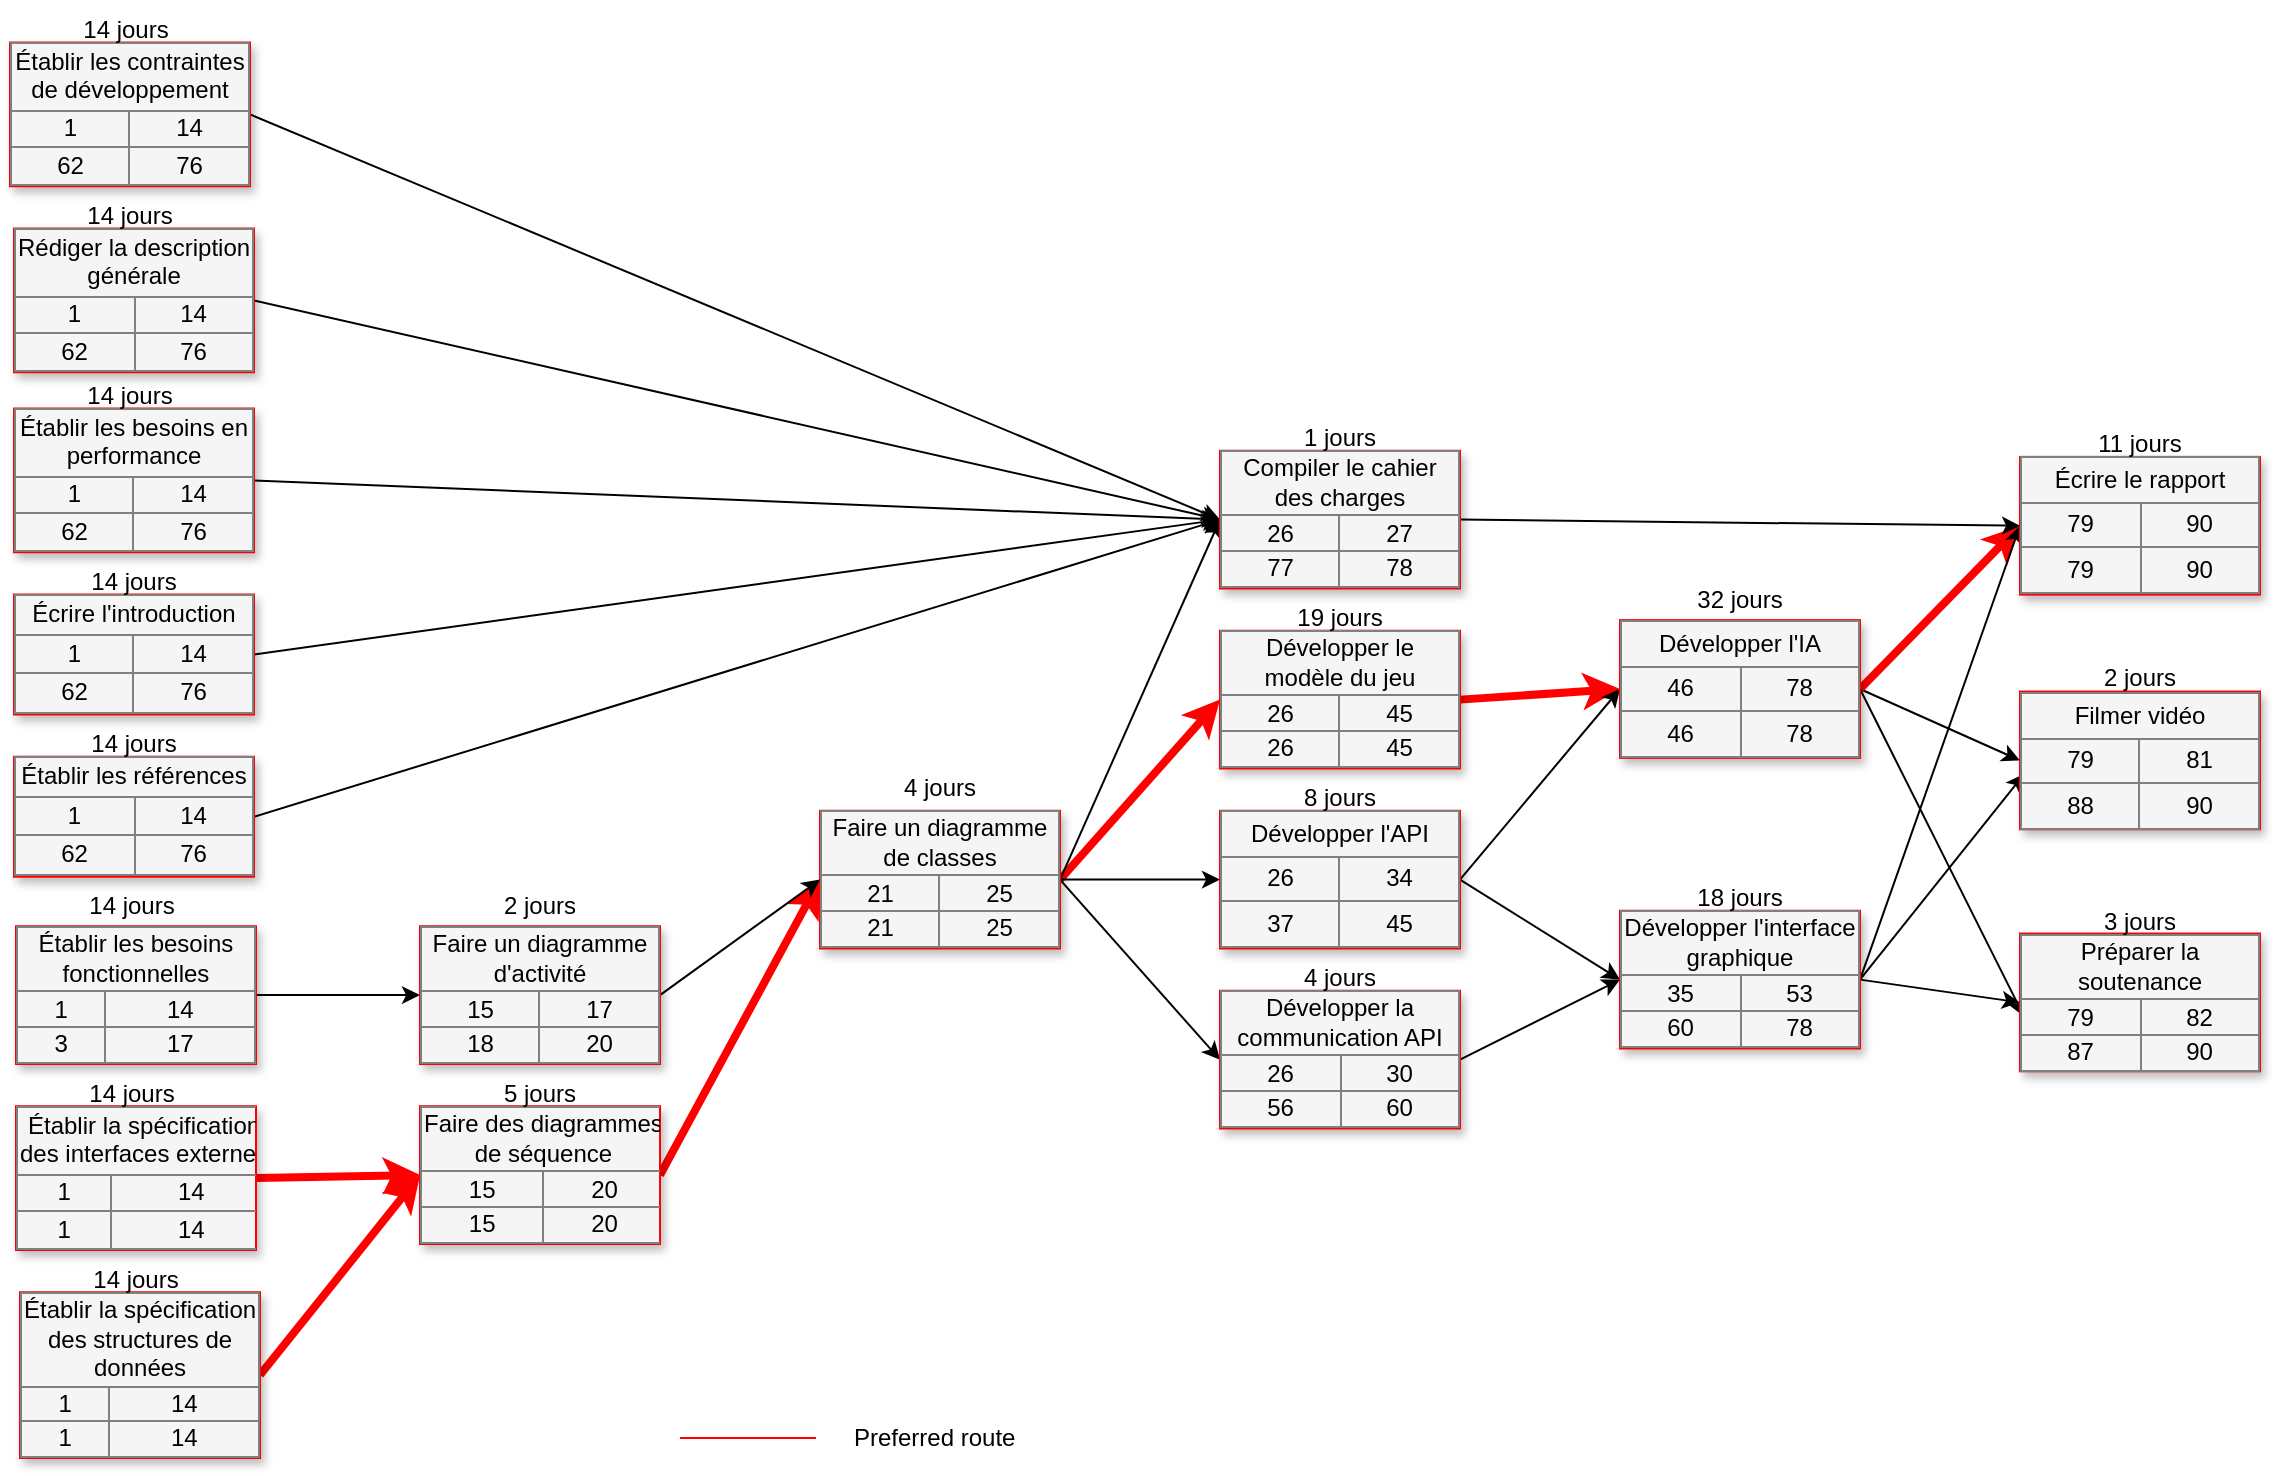 <mxfile>
    <diagram name="Page-1" id="9c096ad6-e400-ecc8-3e38-643d2caac077">
        <mxGraphModel dx="1210" dy="726" grid="1" gridSize="10" guides="1" tooltips="1" connect="1" arrows="1" fold="1" page="1" pageScale="1.5" pageWidth="1169" pageHeight="826" background="none" math="0" shadow="0">
            <root>
                <mxCell id="0" style=";html=1;"/>
                <mxCell id="1" style=";html=1;" parent="0"/>
                <mxCell id="78" style="edgeStyle=none;html=1;exitX=1;exitY=0.5;exitDx=0;exitDy=0;entryX=0;entryY=0.5;entryDx=0;entryDy=0;" parent="1" source="30e23a8a0b95c500-1" target="70" edge="1">
                    <mxGeometry relative="1" as="geometry"/>
                </mxCell>
                <mxCell id="30e23a8a0b95c500-1" value="&lt;table style=&quot;width: 100% ; height: 100% ; border-collapse: collapse&quot; width=&quot;100%&quot; border=&quot;1&quot;&gt;&lt;tbody&gt;&lt;tr&gt;&lt;td colspan=&quot;2&quot; align=&quot;center&quot;&gt;Écrire l'introduction&lt;/td&gt;&lt;/tr&gt;&lt;tr&gt;&lt;td align=&quot;center&quot;&gt;&lt;font style=&quot;font-size: 12px;&quot;&gt;1&lt;/font&gt;&lt;/td&gt;&lt;td align=&quot;center&quot;&gt;14&lt;br&gt;&lt;/td&gt;&lt;/tr&gt;&lt;tr&gt;&lt;td align=&quot;center&quot;&gt;62&lt;/td&gt;&lt;td align=&quot;center&quot;&gt;76&lt;/td&gt;&lt;/tr&gt;&lt;/tbody&gt;&lt;/table&gt;" style="text;html=1;strokeColor=#FF0000;fillColor=#f5f5f5;overflow=fill;rounded=0;shadow=1;fontSize=12;align=center;" parent="1" vertex="1">
                    <mxGeometry x="237" y="488.25" width="120" height="60" as="geometry"/>
                </mxCell>
                <mxCell id="3cfceab9cabfe5b9-59" value="" style="line;strokeWidth=1;html=1;rounded=1;fontSize=12;align=center;verticalAlign=middle;strokeColor=#FF0000;endFill=1;endArrow=classic;endSize=10;startSize=10;" parent="1" vertex="1">
                    <mxGeometry x="570" y="905" width="68" height="10" as="geometry"/>
                </mxCell>
                <mxCell id="3cfceab9cabfe5b9-60" value="Preferred route" style="text;html=1;strokeColor=none;fillColor=none;align=left;verticalAlign=middle;whiteSpace=wrap;rounded=0;shadow=1;fontSize=12;" parent="1" vertex="1">
                    <mxGeometry x="655" y="900" width="143" height="20" as="geometry"/>
                </mxCell>
                <mxCell id="6D7u9FSeIXigumYbgQsU-21" value="14 jours" style="text;html=1;strokeColor=none;fillColor=none;align=center;verticalAlign=middle;whiteSpace=wrap;rounded=0;" parent="1" vertex="1">
                    <mxGeometry x="267" y="467.13" width="60" height="30" as="geometry"/>
                </mxCell>
                <mxCell id="79" style="edgeStyle=none;html=1;exitX=1;exitY=0.5;exitDx=0;exitDy=0;entryX=0;entryY=0.5;entryDx=0;entryDy=0;" parent="1" source="2" target="70" edge="1">
                    <mxGeometry relative="1" as="geometry"/>
                </mxCell>
                <mxCell id="2" value="&lt;table style=&quot;width: 100% ; height: 100% ; border-collapse: collapse&quot; width=&quot;100%&quot; border=&quot;1&quot;&gt;&lt;tbody&gt;&lt;tr&gt;&lt;td colspan=&quot;2&quot; align=&quot;center&quot;&gt;Établir les références&lt;/td&gt;&lt;/tr&gt;&lt;tr&gt;&lt;td align=&quot;center&quot;&gt;&lt;font style=&quot;font-size: 12px;&quot;&gt;1&lt;/font&gt;&lt;/td&gt;&lt;td align=&quot;center&quot;&gt;14&lt;br&gt;&lt;/td&gt;&lt;/tr&gt;&lt;tr&gt;&lt;td align=&quot;center&quot;&gt;62&lt;/td&gt;&lt;td align=&quot;center&quot;&gt;76&lt;/td&gt;&lt;/tr&gt;&lt;/tbody&gt;&lt;/table&gt;" style="text;html=1;strokeColor=#FF0000;fillColor=#f5f5f5;overflow=fill;rounded=0;shadow=1;fontSize=12;align=center;" parent="1" vertex="1">
                    <mxGeometry x="237" y="569.37" width="120" height="60" as="geometry"/>
                </mxCell>
                <mxCell id="3" value="14 jours" style="text;html=1;strokeColor=none;fillColor=none;align=center;verticalAlign=middle;whiteSpace=wrap;rounded=0;" parent="1" vertex="1">
                    <mxGeometry x="267" y="548.25" width="60" height="30" as="geometry"/>
                </mxCell>
                <mxCell id="82" style="edgeStyle=none;html=1;exitX=1;exitY=0.5;exitDx=0;exitDy=0;entryX=0;entryY=0.5;entryDx=0;entryDy=0;" parent="1" source="5" target="22" edge="1">
                    <mxGeometry relative="1" as="geometry"/>
                </mxCell>
                <mxCell id="5" value="&lt;table style=&quot;width: 100% ; height: 100% ; border-collapse: collapse&quot; width=&quot;100%&quot; border=&quot;1&quot;&gt;&lt;tbody&gt;&lt;tr&gt;&lt;td colspan=&quot;2&quot; align=&quot;center&quot;&gt;Établir les besoins&lt;br&gt;fonctionnelles&lt;/td&gt;&lt;/tr&gt;&lt;tr&gt;&lt;td align=&quot;center&quot;&gt;&lt;font style=&quot;font-size: 12px;&quot;&gt;1&lt;/font&gt;&lt;/td&gt;&lt;td align=&quot;center&quot;&gt;14&lt;br&gt;&lt;/td&gt;&lt;/tr&gt;&lt;tr&gt;&lt;td align=&quot;center&quot;&gt;3&lt;/td&gt;&lt;td align=&quot;center&quot;&gt;17&lt;/td&gt;&lt;/tr&gt;&lt;/tbody&gt;&lt;/table&gt;" style="text;html=1;strokeColor=#FF0000;fillColor=#f5f5f5;overflow=fill;rounded=0;shadow=1;fontSize=12;align=center;" parent="1" vertex="1">
                    <mxGeometry x="238" y="654.12" width="120" height="68.88" as="geometry"/>
                </mxCell>
                <mxCell id="6" value="14 jours" style="text;html=1;strokeColor=none;fillColor=none;align=center;verticalAlign=middle;whiteSpace=wrap;rounded=0;" parent="1" vertex="1">
                    <mxGeometry x="266" y="629.37" width="60" height="30" as="geometry"/>
                </mxCell>
                <mxCell id="77" style="edgeStyle=none;html=1;exitX=1;exitY=0.5;exitDx=0;exitDy=0;entryX=0;entryY=0.5;entryDx=0;entryDy=0;" parent="1" source="7" target="70" edge="1">
                    <mxGeometry relative="1" as="geometry"/>
                </mxCell>
                <mxCell id="7" value="&lt;table style=&quot;width: 100% ; height: 100% ; border-collapse: collapse&quot; width=&quot;100%&quot; border=&quot;1&quot;&gt;&lt;tbody&gt;&lt;tr&gt;&lt;td colspan=&quot;2&quot; align=&quot;center&quot;&gt;Établir les besoins en&lt;br&gt;performance&lt;/td&gt;&lt;/tr&gt;&lt;tr&gt;&lt;td align=&quot;center&quot;&gt;&lt;font style=&quot;font-size: 12px;&quot;&gt;1&lt;/font&gt;&lt;/td&gt;&lt;td align=&quot;center&quot;&gt;14&lt;br&gt;&lt;/td&gt;&lt;/tr&gt;&lt;tr&gt;&lt;td align=&quot;center&quot;&gt;62&lt;/td&gt;&lt;td align=&quot;center&quot;&gt;76&lt;/td&gt;&lt;/tr&gt;&lt;/tbody&gt;&lt;/table&gt;" style="text;html=1;strokeColor=#FF0000;fillColor=#f5f5f5;overflow=fill;rounded=0;shadow=1;fontSize=12;align=center;" parent="1" vertex="1">
                    <mxGeometry x="237" y="395.25" width="120" height="71.88" as="geometry"/>
                </mxCell>
                <mxCell id="8" value="14 jours" style="text;html=1;strokeColor=none;fillColor=none;align=center;verticalAlign=middle;whiteSpace=wrap;rounded=0;" parent="1" vertex="1">
                    <mxGeometry x="265" y="374.13" width="60" height="30" as="geometry"/>
                </mxCell>
                <mxCell id="81" style="edgeStyle=none;html=1;exitX=1;exitY=0.5;exitDx=0;exitDy=0;entryX=0;entryY=0.5;entryDx=0;entryDy=0;strokeColor=#FF0000;strokeWidth=4;" parent="1" source="9" target="18" edge="1">
                    <mxGeometry relative="1" as="geometry"/>
                </mxCell>
                <mxCell id="9" value="&lt;table style=&quot;width: 100% ; height: 100% ; border-collapse: collapse&quot; width=&quot;100%&quot; border=&quot;1&quot;&gt;&lt;tbody&gt;&lt;tr&gt;&lt;td colspan=&quot;2&quot; align=&quot;center&quot;&gt;Établir la spécification&lt;br&gt;des interfaces externes&lt;/td&gt;&lt;/tr&gt;&lt;tr&gt;&lt;td align=&quot;center&quot;&gt;&lt;font style=&quot;font-size: 12px;&quot;&gt;1&lt;/font&gt;&lt;/td&gt;&lt;td align=&quot;center&quot;&gt;14&lt;br&gt;&lt;/td&gt;&lt;/tr&gt;&lt;tr&gt;&lt;td align=&quot;center&quot;&gt;1&lt;/td&gt;&lt;td align=&quot;center&quot;&gt;14&lt;/td&gt;&lt;/tr&gt;&lt;/tbody&gt;&lt;/table&gt;" style="text;html=1;strokeColor=#FF0000;fillColor=#f5f5f5;overflow=fill;rounded=0;shadow=1;fontSize=12;align=center;" parent="1" vertex="1">
                    <mxGeometry x="238" y="744.12" width="120" height="71.88" as="geometry"/>
                </mxCell>
                <mxCell id="10" value="14 jours" style="text;html=1;strokeColor=none;fillColor=none;align=center;verticalAlign=middle;whiteSpace=wrap;rounded=0;" parent="1" vertex="1">
                    <mxGeometry x="266" y="723" width="60" height="30" as="geometry"/>
                </mxCell>
                <mxCell id="76" style="edgeStyle=none;html=1;exitX=1;exitY=0.5;exitDx=0;exitDy=0;entryX=0;entryY=0.5;entryDx=0;entryDy=0;" parent="1" source="11" target="70" edge="1">
                    <mxGeometry relative="1" as="geometry"/>
                </mxCell>
                <mxCell id="11" value="&lt;table style=&quot;width: 100% ; height: 100% ; border-collapse: collapse&quot; width=&quot;100%&quot; border=&quot;1&quot;&gt;&lt;tbody&gt;&lt;tr&gt;&lt;td colspan=&quot;2&quot; align=&quot;center&quot;&gt;Rédiger la description&lt;br&gt;générale&lt;/td&gt;&lt;/tr&gt;&lt;tr&gt;&lt;td align=&quot;center&quot;&gt;&lt;font style=&quot;font-size: 12px;&quot;&gt;1&lt;/font&gt;&lt;/td&gt;&lt;td align=&quot;center&quot;&gt;14&lt;br&gt;&lt;/td&gt;&lt;/tr&gt;&lt;tr&gt;&lt;td align=&quot;center&quot;&gt;62&lt;/td&gt;&lt;td align=&quot;center&quot;&gt;76&lt;/td&gt;&lt;/tr&gt;&lt;/tbody&gt;&lt;/table&gt;" style="text;html=1;strokeColor=#FF0000;fillColor=#f5f5f5;overflow=fill;rounded=0;shadow=1;fontSize=12;align=center;" parent="1" vertex="1">
                    <mxGeometry x="237" y="305.25" width="120" height="71.88" as="geometry"/>
                </mxCell>
                <mxCell id="12" value="14 jours" style="text;html=1;strokeColor=none;fillColor=none;align=center;verticalAlign=middle;whiteSpace=wrap;rounded=0;" parent="1" vertex="1">
                    <mxGeometry x="265" y="284.13" width="60" height="30" as="geometry"/>
                </mxCell>
                <mxCell id="80" style="edgeStyle=none;html=1;exitX=1;exitY=0.5;exitDx=0;exitDy=0;entryX=0;entryY=0.5;entryDx=0;entryDy=0;strokeColor=#FF0000;strokeWidth=4;" parent="1" source="13" target="18" edge="1">
                    <mxGeometry relative="1" as="geometry"/>
                </mxCell>
                <mxCell id="13" value="&lt;table style=&quot;width: 100% ; height: 100% ; border-collapse: collapse&quot; width=&quot;100%&quot; border=&quot;1&quot;&gt;&lt;tbody&gt;&lt;tr&gt;&lt;td colspan=&quot;2&quot; align=&quot;center&quot;&gt;Établir la spécification&lt;br&gt;des structures de&lt;br&gt;données&lt;/td&gt;&lt;/tr&gt;&lt;tr&gt;&lt;td align=&quot;center&quot;&gt;&lt;font style=&quot;font-size: 12px;&quot;&gt;1&lt;/font&gt;&lt;/td&gt;&lt;td align=&quot;center&quot;&gt;14&lt;br&gt;&lt;/td&gt;&lt;/tr&gt;&lt;tr&gt;&lt;td align=&quot;center&quot;&gt;1&lt;/td&gt;&lt;td align=&quot;center&quot;&gt;14&lt;/td&gt;&lt;/tr&gt;&lt;/tbody&gt;&lt;/table&gt;" style="text;html=1;strokeColor=#FF0000;fillColor=#f5f5f5;overflow=fill;rounded=0;shadow=1;fontSize=12;align=center;" parent="1" vertex="1">
                    <mxGeometry x="240" y="837.12" width="120" height="82.88" as="geometry"/>
                </mxCell>
                <mxCell id="14" value="14 jours" style="text;html=1;strokeColor=none;fillColor=none;align=center;verticalAlign=middle;whiteSpace=wrap;rounded=0;" parent="1" vertex="1">
                    <mxGeometry x="268" y="816" width="60" height="30" as="geometry"/>
                </mxCell>
                <mxCell id="75" style="edgeStyle=none;html=1;exitX=1;exitY=0.5;exitDx=0;exitDy=0;entryX=0;entryY=0.5;entryDx=0;entryDy=0;" parent="1" source="16" target="70" edge="1">
                    <mxGeometry relative="1" as="geometry"/>
                </mxCell>
                <mxCell id="16" value="&lt;table style=&quot;width: 100% ; height: 100% ; border-collapse: collapse&quot; width=&quot;100%&quot; border=&quot;1&quot;&gt;&lt;tbody&gt;&lt;tr&gt;&lt;td colspan=&quot;2&quot; align=&quot;center&quot;&gt;Établir les contraintes&lt;br&gt;de développement&lt;/td&gt;&lt;/tr&gt;&lt;tr&gt;&lt;td align=&quot;center&quot;&gt;&lt;font style=&quot;font-size: 12px;&quot;&gt;1&lt;/font&gt;&lt;/td&gt;&lt;td align=&quot;center&quot;&gt;14&lt;br&gt;&lt;/td&gt;&lt;/tr&gt;&lt;tr&gt;&lt;td align=&quot;center&quot;&gt;62&lt;/td&gt;&lt;td align=&quot;center&quot;&gt;76&lt;/td&gt;&lt;/tr&gt;&lt;/tbody&gt;&lt;/table&gt;" style="text;html=1;strokeColor=#FF0000;fillColor=#f5f5f5;overflow=fill;rounded=0;shadow=1;fontSize=12;align=center;" parent="1" vertex="1">
                    <mxGeometry x="235" y="212.25" width="120" height="71.88" as="geometry"/>
                </mxCell>
                <mxCell id="17" value="14 jours" style="text;html=1;strokeColor=none;fillColor=none;align=center;verticalAlign=middle;whiteSpace=wrap;rounded=0;" parent="1" vertex="1">
                    <mxGeometry x="263" y="191.13" width="60" height="30" as="geometry"/>
                </mxCell>
                <mxCell id="65" style="edgeStyle=none;html=1;exitX=1;exitY=0.5;exitDx=0;exitDy=0;entryX=0;entryY=0.5;entryDx=0;entryDy=0;strokeColor=#FF0000;strokeWidth=4;" parent="1" source="18" target="20" edge="1">
                    <mxGeometry relative="1" as="geometry"/>
                </mxCell>
                <mxCell id="18" value="&lt;table style=&quot;width: 100% ; height: 100% ; border-collapse: collapse&quot; width=&quot;100%&quot; border=&quot;1&quot;&gt;&lt;tbody&gt;&lt;tr&gt;&lt;td colspan=&quot;2&quot; align=&quot;center&quot;&gt;Faire des diagrammes&lt;br&gt;de séquence&lt;/td&gt;&lt;/tr&gt;&lt;tr&gt;&lt;td align=&quot;center&quot;&gt;15&lt;/td&gt;&lt;td align=&quot;center&quot;&gt;20&lt;br&gt;&lt;/td&gt;&lt;/tr&gt;&lt;tr&gt;&lt;td align=&quot;center&quot;&gt;15&lt;/td&gt;&lt;td align=&quot;center&quot;&gt;20&lt;/td&gt;&lt;/tr&gt;&lt;/tbody&gt;&lt;/table&gt;" style="text;html=1;strokeColor=#FF0000;fillColor=#f5f5f5;overflow=fill;rounded=0;shadow=1;fontSize=12;align=center;" parent="1" vertex="1">
                    <mxGeometry x="440" y="744.12" width="120" height="68.88" as="geometry"/>
                </mxCell>
                <mxCell id="19" value="5 jours" style="text;html=1;strokeColor=none;fillColor=none;align=center;verticalAlign=middle;whiteSpace=wrap;rounded=0;" parent="1" vertex="1">
                    <mxGeometry x="470" y="723" width="60" height="30" as="geometry"/>
                </mxCell>
                <mxCell id="67" style="edgeStyle=none;html=1;exitX=1;exitY=0.5;exitDx=0;exitDy=0;entryX=0;entryY=0.5;entryDx=0;entryDy=0;strokeColor=#FF0000;strokeWidth=4;" parent="1" source="20" target="24" edge="1">
                    <mxGeometry relative="1" as="geometry">
                        <mxPoint x="760" y="592.33" as="sourcePoint"/>
                    </mxGeometry>
                </mxCell>
                <mxCell id="68" style="edgeStyle=none;html=1;exitX=1;exitY=0.5;exitDx=0;exitDy=0;entryX=0;entryY=0.5;entryDx=0;entryDy=0;" parent="1" source="20" target="26" edge="1">
                    <mxGeometry relative="1" as="geometry">
                        <mxPoint x="760" y="592.33" as="sourcePoint"/>
                    </mxGeometry>
                </mxCell>
                <mxCell id="69" style="edgeStyle=none;html=1;exitX=1;exitY=0.5;exitDx=0;exitDy=0;entryX=0;entryY=0.5;entryDx=0;entryDy=0;" parent="1" source="20" target="30" edge="1">
                    <mxGeometry relative="1" as="geometry">
                        <mxPoint x="760" y="592.33" as="sourcePoint"/>
                    </mxGeometry>
                </mxCell>
                <mxCell id="73" style="edgeStyle=none;html=1;exitX=1;exitY=0.5;exitDx=0;exitDy=0;entryX=0;entryY=0.5;entryDx=0;entryDy=0;fontStyle=1" parent="1" source="20" target="70" edge="1">
                    <mxGeometry relative="1" as="geometry">
                        <mxPoint x="760" y="592.33" as="sourcePoint"/>
                    </mxGeometry>
                </mxCell>
                <mxCell id="20" value="&lt;table style=&quot;width: 100% ; height: 100% ; border-collapse: collapse&quot; width=&quot;100%&quot; border=&quot;1&quot;&gt;&lt;tbody&gt;&lt;tr&gt;&lt;td colspan=&quot;2&quot; align=&quot;center&quot;&gt;Faire un diagramme&lt;br&gt;de classes&lt;/td&gt;&lt;/tr&gt;&lt;tr&gt;&lt;td align=&quot;center&quot;&gt;&lt;font style=&quot;font-size: 12px;&quot;&gt;21&lt;/font&gt;&lt;/td&gt;&lt;td align=&quot;center&quot;&gt;25&lt;/td&gt;&lt;/tr&gt;&lt;tr&gt;&lt;td align=&quot;center&quot;&gt;21&lt;/td&gt;&lt;td align=&quot;center&quot;&gt;25&lt;/td&gt;&lt;/tr&gt;&lt;/tbody&gt;&lt;/table&gt;" style="text;html=1;strokeColor=#FF0000;fillColor=#f5f5f5;overflow=fill;rounded=0;shadow=1;fontSize=12;align=center;" parent="1" vertex="1">
                    <mxGeometry x="640" y="596.37" width="120" height="68.88" as="geometry"/>
                </mxCell>
                <mxCell id="21" value="4 jours" style="text;html=1;strokeColor=none;fillColor=none;align=center;verticalAlign=middle;whiteSpace=wrap;rounded=0;" parent="1" vertex="1">
                    <mxGeometry x="670" y="569.94" width="60" height="30" as="geometry"/>
                </mxCell>
                <mxCell id="66" style="edgeStyle=none;html=1;exitX=1;exitY=0.5;exitDx=0;exitDy=0;entryX=0;entryY=0.5;entryDx=0;entryDy=0;" parent="1" source="22" target="20" edge="1">
                    <mxGeometry relative="1" as="geometry">
                        <mxPoint x="620" y="765.25" as="targetPoint"/>
                    </mxGeometry>
                </mxCell>
                <mxCell id="22" value="&lt;table style=&quot;width: 100% ; height: 100% ; border-collapse: collapse&quot; width=&quot;100%&quot; border=&quot;1&quot;&gt;&lt;tbody&gt;&lt;tr&gt;&lt;td colspan=&quot;2&quot; align=&quot;center&quot;&gt;Faire un diagramme&lt;br&gt;d'activité&lt;/td&gt;&lt;/tr&gt;&lt;tr&gt;&lt;td align=&quot;center&quot;&gt;15&lt;/td&gt;&lt;td align=&quot;center&quot;&gt;17&lt;/td&gt;&lt;/tr&gt;&lt;tr&gt;&lt;td align=&quot;center&quot;&gt;18&lt;/td&gt;&lt;td align=&quot;center&quot;&gt;20&lt;/td&gt;&lt;/tr&gt;&lt;/tbody&gt;&lt;/table&gt;" style="text;html=1;strokeColor=#FF0000;fillColor=#f5f5f5;overflow=fill;rounded=0;shadow=1;fontSize=12;align=center;" parent="1" vertex="1">
                    <mxGeometry x="440" y="654.12" width="120" height="68.88" as="geometry"/>
                </mxCell>
                <mxCell id="23" value="2 jours" style="text;html=1;strokeColor=none;fillColor=none;align=center;verticalAlign=middle;whiteSpace=wrap;rounded=0;" parent="1" vertex="1">
                    <mxGeometry x="470" y="629.37" width="60" height="30" as="geometry"/>
                </mxCell>
                <mxCell id="51" style="edgeStyle=none;html=1;exitX=1;exitY=0.5;exitDx=0;exitDy=0;entryX=0;entryY=0.5;entryDx=0;entryDy=0;strokeColor=#FF0000;strokeWidth=4;" parent="1" source="24" target="28" edge="1">
                    <mxGeometry relative="1" as="geometry"/>
                </mxCell>
                <mxCell id="24" value="&lt;table style=&quot;width: 100% ; height: 100% ; border-collapse: collapse&quot; width=&quot;100%&quot; border=&quot;1&quot;&gt;&lt;tbody&gt;&lt;tr&gt;&lt;td colspan=&quot;2&quot; align=&quot;center&quot;&gt;Développer le&lt;br&gt;modèle du jeu&lt;/td&gt;&lt;/tr&gt;&lt;tr&gt;&lt;td align=&quot;center&quot;&gt;26&lt;/td&gt;&lt;td align=&quot;center&quot;&gt;45&lt;/td&gt;&lt;/tr&gt;&lt;tr&gt;&lt;td align=&quot;center&quot;&gt;26&lt;/td&gt;&lt;td align=&quot;center&quot;&gt;45&lt;/td&gt;&lt;/tr&gt;&lt;/tbody&gt;&lt;/table&gt;" style="text;html=1;strokeColor=#FF0000;fillColor=#f5f5f5;overflow=fill;rounded=0;shadow=1;fontSize=12;align=center;" parent="1" vertex="1">
                    <mxGeometry x="840" y="506.37" width="120" height="68.88" as="geometry"/>
                </mxCell>
                <mxCell id="25" value="19 jours" style="text;html=1;strokeColor=none;fillColor=none;align=center;verticalAlign=middle;whiteSpace=wrap;rounded=0;" parent="1" vertex="1">
                    <mxGeometry x="870" y="485.25" width="60" height="30" as="geometry"/>
                </mxCell>
                <mxCell id="57" style="edgeStyle=none;html=1;exitX=1;exitY=0.5;exitDx=0;exitDy=0;entryX=0;entryY=0.5;entryDx=0;entryDy=0;" parent="1" source="26" target="28" edge="1">
                    <mxGeometry relative="1" as="geometry"/>
                </mxCell>
                <mxCell id="83" style="edgeStyle=none;html=1;exitX=1;exitY=0.5;exitDx=0;exitDy=0;entryX=0;entryY=0.5;entryDx=0;entryDy=0;" parent="1" source="26" target="32" edge="1">
                    <mxGeometry relative="1" as="geometry"/>
                </mxCell>
                <mxCell id="26" value="&lt;table style=&quot;width: 100% ; height: 100% ; border-collapse: collapse&quot; width=&quot;100%&quot; border=&quot;1&quot;&gt;&lt;tbody&gt;&lt;tr&gt;&lt;td colspan=&quot;2&quot; align=&quot;center&quot;&gt;Développer l'API&lt;/td&gt;&lt;/tr&gt;&lt;tr&gt;&lt;td align=&quot;center&quot;&gt;26&lt;/td&gt;&lt;td align=&quot;center&quot;&gt;34&lt;/td&gt;&lt;/tr&gt;&lt;tr&gt;&lt;td align=&quot;center&quot;&gt;37&lt;/td&gt;&lt;td align=&quot;center&quot;&gt;45&lt;/td&gt;&lt;/tr&gt;&lt;/tbody&gt;&lt;/table&gt;" style="text;html=1;strokeColor=#FF0000;fillColor=#f5f5f5;overflow=fill;rounded=0;shadow=1;fontSize=12;align=center;" parent="1" vertex="1">
                    <mxGeometry x="840" y="596.37" width="120" height="68.88" as="geometry"/>
                </mxCell>
                <mxCell id="27" value="8 jours" style="text;html=1;strokeColor=none;fillColor=none;align=center;verticalAlign=middle;whiteSpace=wrap;rounded=0;" parent="1" vertex="1">
                    <mxGeometry x="870" y="575.25" width="60" height="30" as="geometry"/>
                </mxCell>
                <mxCell id="54" style="edgeStyle=none;html=1;exitX=1;exitY=0.5;exitDx=0;exitDy=0;entryX=0;entryY=0.5;entryDx=0;entryDy=0;" parent="1" source="28" target="34" edge="1">
                    <mxGeometry relative="1" as="geometry"/>
                </mxCell>
                <mxCell id="55" style="edgeStyle=none;html=1;exitX=1;exitY=0.5;exitDx=0;exitDy=0;entryX=0;entryY=0.5;entryDx=0;entryDy=0;strokeColor=#FF0000;strokeWidth=4;" parent="1" source="28" target="36" edge="1">
                    <mxGeometry relative="1" as="geometry"/>
                </mxCell>
                <mxCell id="56" style="edgeStyle=none;html=1;exitX=1;exitY=0.5;exitDx=0;exitDy=0;entryX=0.017;entryY=0.602;entryDx=0;entryDy=0;entryPerimeter=0;" parent="1" source="28" target="38" edge="1">
                    <mxGeometry relative="1" as="geometry"/>
                </mxCell>
                <mxCell id="28" value="&lt;table style=&quot;width: 100% ; height: 100% ; border-collapse: collapse&quot; width=&quot;100%&quot; border=&quot;1&quot;&gt;&lt;tbody&gt;&lt;tr&gt;&lt;td colspan=&quot;2&quot; align=&quot;center&quot;&gt;Développer l'IA&lt;/td&gt;&lt;/tr&gt;&lt;tr&gt;&lt;td align=&quot;center&quot;&gt;46&lt;/td&gt;&lt;td align=&quot;center&quot;&gt;78&lt;/td&gt;&lt;/tr&gt;&lt;tr&gt;&lt;td align=&quot;center&quot;&gt;46&lt;/td&gt;&lt;td align=&quot;center&quot;&gt;78&lt;/td&gt;&lt;/tr&gt;&lt;/tbody&gt;&lt;/table&gt;" style="text;html=1;strokeColor=#FF0000;fillColor=#f5f5f5;overflow=fill;rounded=0;shadow=1;fontSize=12;align=center;" parent="1" vertex="1">
                    <mxGeometry x="1040" y="501.06" width="120" height="68.88" as="geometry"/>
                </mxCell>
                <mxCell id="29" value="32 jours" style="text;html=1;strokeColor=none;fillColor=none;align=center;verticalAlign=middle;whiteSpace=wrap;rounded=0;" parent="1" vertex="1">
                    <mxGeometry x="1070" y="476.37" width="60" height="30" as="geometry"/>
                </mxCell>
                <mxCell id="59" style="edgeStyle=none;html=1;exitX=1;exitY=0.5;exitDx=0;exitDy=0;entryX=0;entryY=0.5;entryDx=0;entryDy=0;" parent="1" source="30" target="32" edge="1">
                    <mxGeometry relative="1" as="geometry"/>
                </mxCell>
                <mxCell id="30" value="&lt;table style=&quot;width: 100% ; height: 100% ; border-collapse: collapse&quot; width=&quot;100%&quot; border=&quot;1&quot;&gt;&lt;tbody&gt;&lt;tr&gt;&lt;td colspan=&quot;2&quot; align=&quot;center&quot;&gt;Développer la&lt;br&gt;communication API&lt;/td&gt;&lt;/tr&gt;&lt;tr&gt;&lt;td align=&quot;center&quot;&gt;26&lt;/td&gt;&lt;td align=&quot;center&quot;&gt;30&lt;/td&gt;&lt;/tr&gt;&lt;tr&gt;&lt;td align=&quot;center&quot;&gt;56&lt;/td&gt;&lt;td align=&quot;center&quot;&gt;60&lt;/td&gt;&lt;/tr&gt;&lt;/tbody&gt;&lt;/table&gt;" style="text;html=1;strokeColor=#FF0000;fillColor=#f5f5f5;overflow=fill;rounded=0;shadow=1;fontSize=12;align=center;" parent="1" vertex="1">
                    <mxGeometry x="840" y="686.37" width="120" height="68.88" as="geometry"/>
                </mxCell>
                <mxCell id="31" value="4 jours" style="text;html=1;strokeColor=none;fillColor=none;align=center;verticalAlign=middle;whiteSpace=wrap;rounded=0;" parent="1" vertex="1">
                    <mxGeometry x="870" y="665.25" width="60" height="30" as="geometry"/>
                </mxCell>
                <mxCell id="60" style="edgeStyle=none;html=1;exitX=1;exitY=0.5;exitDx=0;exitDy=0;entryX=0.017;entryY=0.599;entryDx=0;entryDy=0;entryPerimeter=0;" parent="1" source="32" target="34" edge="1">
                    <mxGeometry relative="1" as="geometry"/>
                </mxCell>
                <mxCell id="61" style="edgeStyle=none;html=1;exitX=1;exitY=0.5;exitDx=0;exitDy=0;entryX=0;entryY=0.5;entryDx=0;entryDy=0;" parent="1" source="32" target="36" edge="1">
                    <mxGeometry relative="1" as="geometry"/>
                </mxCell>
                <mxCell id="62" style="edgeStyle=none;html=1;exitX=1;exitY=0.5;exitDx=0;exitDy=0;entryX=0;entryY=0.5;entryDx=0;entryDy=0;" parent="1" source="32" target="38" edge="1">
                    <mxGeometry relative="1" as="geometry"/>
                </mxCell>
                <mxCell id="32" value="&lt;table style=&quot;width: 100% ; height: 100% ; border-collapse: collapse&quot; width=&quot;100%&quot; border=&quot;1&quot;&gt;&lt;tbody&gt;&lt;tr&gt;&lt;td colspan=&quot;2&quot; align=&quot;center&quot;&gt;Développer l'interface&lt;br&gt;graphique&lt;/td&gt;&lt;/tr&gt;&lt;tr&gt;&lt;td align=&quot;center&quot;&gt;35&lt;/td&gt;&lt;td align=&quot;center&quot;&gt;53&lt;/td&gt;&lt;/tr&gt;&lt;tr&gt;&lt;td align=&quot;center&quot;&gt;60&lt;/td&gt;&lt;td align=&quot;center&quot;&gt;78&lt;/td&gt;&lt;/tr&gt;&lt;/tbody&gt;&lt;/table&gt;" style="text;html=1;strokeColor=#FF0000;fillColor=#f5f5f5;overflow=fill;rounded=0;shadow=1;fontSize=12;align=center;" parent="1" vertex="1">
                    <mxGeometry x="1040" y="646.37" width="120" height="68.88" as="geometry"/>
                </mxCell>
                <mxCell id="33" value="18 jours" style="text;html=1;strokeColor=none;fillColor=none;align=center;verticalAlign=middle;whiteSpace=wrap;rounded=0;" parent="1" vertex="1">
                    <mxGeometry x="1070" y="625.25" width="60" height="30" as="geometry"/>
                </mxCell>
                <mxCell id="34" value="&lt;table style=&quot;width: 100% ; height: 100% ; border-collapse: collapse&quot; width=&quot;100%&quot; border=&quot;1&quot;&gt;&lt;tbody&gt;&lt;tr&gt;&lt;td colspan=&quot;2&quot; align=&quot;center&quot;&gt;Filmer vidéo&lt;/td&gt;&lt;/tr&gt;&lt;tr&gt;&lt;td align=&quot;center&quot;&gt;79&lt;/td&gt;&lt;td align=&quot;center&quot;&gt;81&lt;/td&gt;&lt;/tr&gt;&lt;tr&gt;&lt;td align=&quot;center&quot;&gt;88&lt;/td&gt;&lt;td align=&quot;center&quot;&gt;90&lt;/td&gt;&lt;/tr&gt;&lt;/tbody&gt;&lt;/table&gt;" style="text;html=1;strokeColor=#FF0000;fillColor=#f5f5f5;overflow=fill;rounded=0;shadow=1;fontSize=12;align=center;" parent="1" vertex="1">
                    <mxGeometry x="1240" y="536.77" width="120" height="68.88" as="geometry"/>
                </mxCell>
                <mxCell id="35" value="2 jours" style="text;html=1;strokeColor=none;fillColor=none;align=center;verticalAlign=middle;whiteSpace=wrap;rounded=0;" parent="1" vertex="1">
                    <mxGeometry x="1270" y="515.25" width="60" height="30" as="geometry"/>
                </mxCell>
                <mxCell id="36" value="&lt;table style=&quot;width: 100% ; height: 100% ; border-collapse: collapse&quot; width=&quot;100%&quot; border=&quot;1&quot;&gt;&lt;tbody&gt;&lt;tr&gt;&lt;td colspan=&quot;2&quot; align=&quot;center&quot;&gt;Écrire le rapport&lt;/td&gt;&lt;/tr&gt;&lt;tr&gt;&lt;td align=&quot;center&quot;&gt;79&lt;/td&gt;&lt;td align=&quot;center&quot;&gt;90&lt;/td&gt;&lt;/tr&gt;&lt;tr&gt;&lt;td align=&quot;center&quot;&gt;79&lt;/td&gt;&lt;td align=&quot;center&quot;&gt;90&lt;br&gt;&lt;/td&gt;&lt;/tr&gt;&lt;/tbody&gt;&lt;/table&gt;" style="text;html=1;strokeColor=#FF0000;fillColor=#f5f5f5;overflow=fill;rounded=0;shadow=1;fontSize=12;align=center;" parent="1" vertex="1">
                    <mxGeometry x="1240" y="419.44" width="120" height="68.88" as="geometry"/>
                </mxCell>
                <mxCell id="37" value="11 jours" style="text;html=1;strokeColor=none;fillColor=none;align=center;verticalAlign=middle;whiteSpace=wrap;rounded=0;" parent="1" vertex="1">
                    <mxGeometry x="1270" y="398.32" width="60" height="30" as="geometry"/>
                </mxCell>
                <mxCell id="38" value="&lt;table style=&quot;width: 100% ; height: 100% ; border-collapse: collapse&quot; width=&quot;100%&quot; border=&quot;1&quot;&gt;&lt;tbody&gt;&lt;tr&gt;&lt;td colspan=&quot;2&quot; align=&quot;center&quot;&gt;Préparer la&lt;br&gt;soutenance&lt;/td&gt;&lt;/tr&gt;&lt;tr&gt;&lt;td align=&quot;center&quot;&gt;79&lt;/td&gt;&lt;td align=&quot;center&quot;&gt;82&lt;/td&gt;&lt;/tr&gt;&lt;tr&gt;&lt;td align=&quot;center&quot;&gt;87&lt;/td&gt;&lt;td align=&quot;center&quot;&gt;90&lt;/td&gt;&lt;/tr&gt;&lt;/tbody&gt;&lt;/table&gt;" style="text;html=1;strokeColor=#FF0000;fillColor=#f5f5f5;overflow=fill;rounded=0;shadow=1;fontSize=12;align=center;" parent="1" vertex="1">
                    <mxGeometry x="1240" y="657.77" width="120" height="68.88" as="geometry"/>
                </mxCell>
                <mxCell id="39" value="3 jours" style="text;html=1;strokeColor=none;fillColor=none;align=center;verticalAlign=middle;whiteSpace=wrap;rounded=0;" parent="1" vertex="1">
                    <mxGeometry x="1270" y="636.65" width="60" height="30" as="geometry"/>
                </mxCell>
                <mxCell id="72" style="edgeStyle=none;html=1;exitX=1;exitY=0.5;exitDx=0;exitDy=0;entryX=0;entryY=0.5;entryDx=0;entryDy=0;" parent="1" source="70" target="36" edge="1">
                    <mxGeometry relative="1" as="geometry"/>
                </mxCell>
                <mxCell id="70" value="&lt;table style=&quot;width: 100% ; height: 100% ; border-collapse: collapse&quot; width=&quot;100%&quot; border=&quot;1&quot;&gt;&lt;tbody&gt;&lt;tr&gt;&lt;td colspan=&quot;2&quot; align=&quot;center&quot;&gt;Compiler le cahier&lt;br&gt;des charges&lt;/td&gt;&lt;/tr&gt;&lt;tr&gt;&lt;td align=&quot;center&quot;&gt;&lt;font style=&quot;font-size: 12px;&quot;&gt;26&lt;/font&gt;&lt;/td&gt;&lt;td align=&quot;center&quot;&gt;27&lt;br&gt;&lt;/td&gt;&lt;/tr&gt;&lt;tr&gt;&lt;td align=&quot;center&quot;&gt;77&lt;/td&gt;&lt;td align=&quot;center&quot;&gt;78&lt;/td&gt;&lt;/tr&gt;&lt;/tbody&gt;&lt;/table&gt;" style="text;html=1;strokeColor=#FF0000;fillColor=#f5f5f5;overflow=fill;rounded=0;shadow=1;fontSize=12;align=center;" parent="1" vertex="1">
                    <mxGeometry x="840" y="416.37" width="120" height="68.88" as="geometry"/>
                </mxCell>
                <mxCell id="71" value="1 jours" style="text;html=1;strokeColor=none;fillColor=none;align=center;verticalAlign=middle;whiteSpace=wrap;rounded=0;" parent="1" vertex="1">
                    <mxGeometry x="870" y="395.25" width="60" height="30" as="geometry"/>
                </mxCell>
            </root>
        </mxGraphModel>
    </diagram>
</mxfile>
